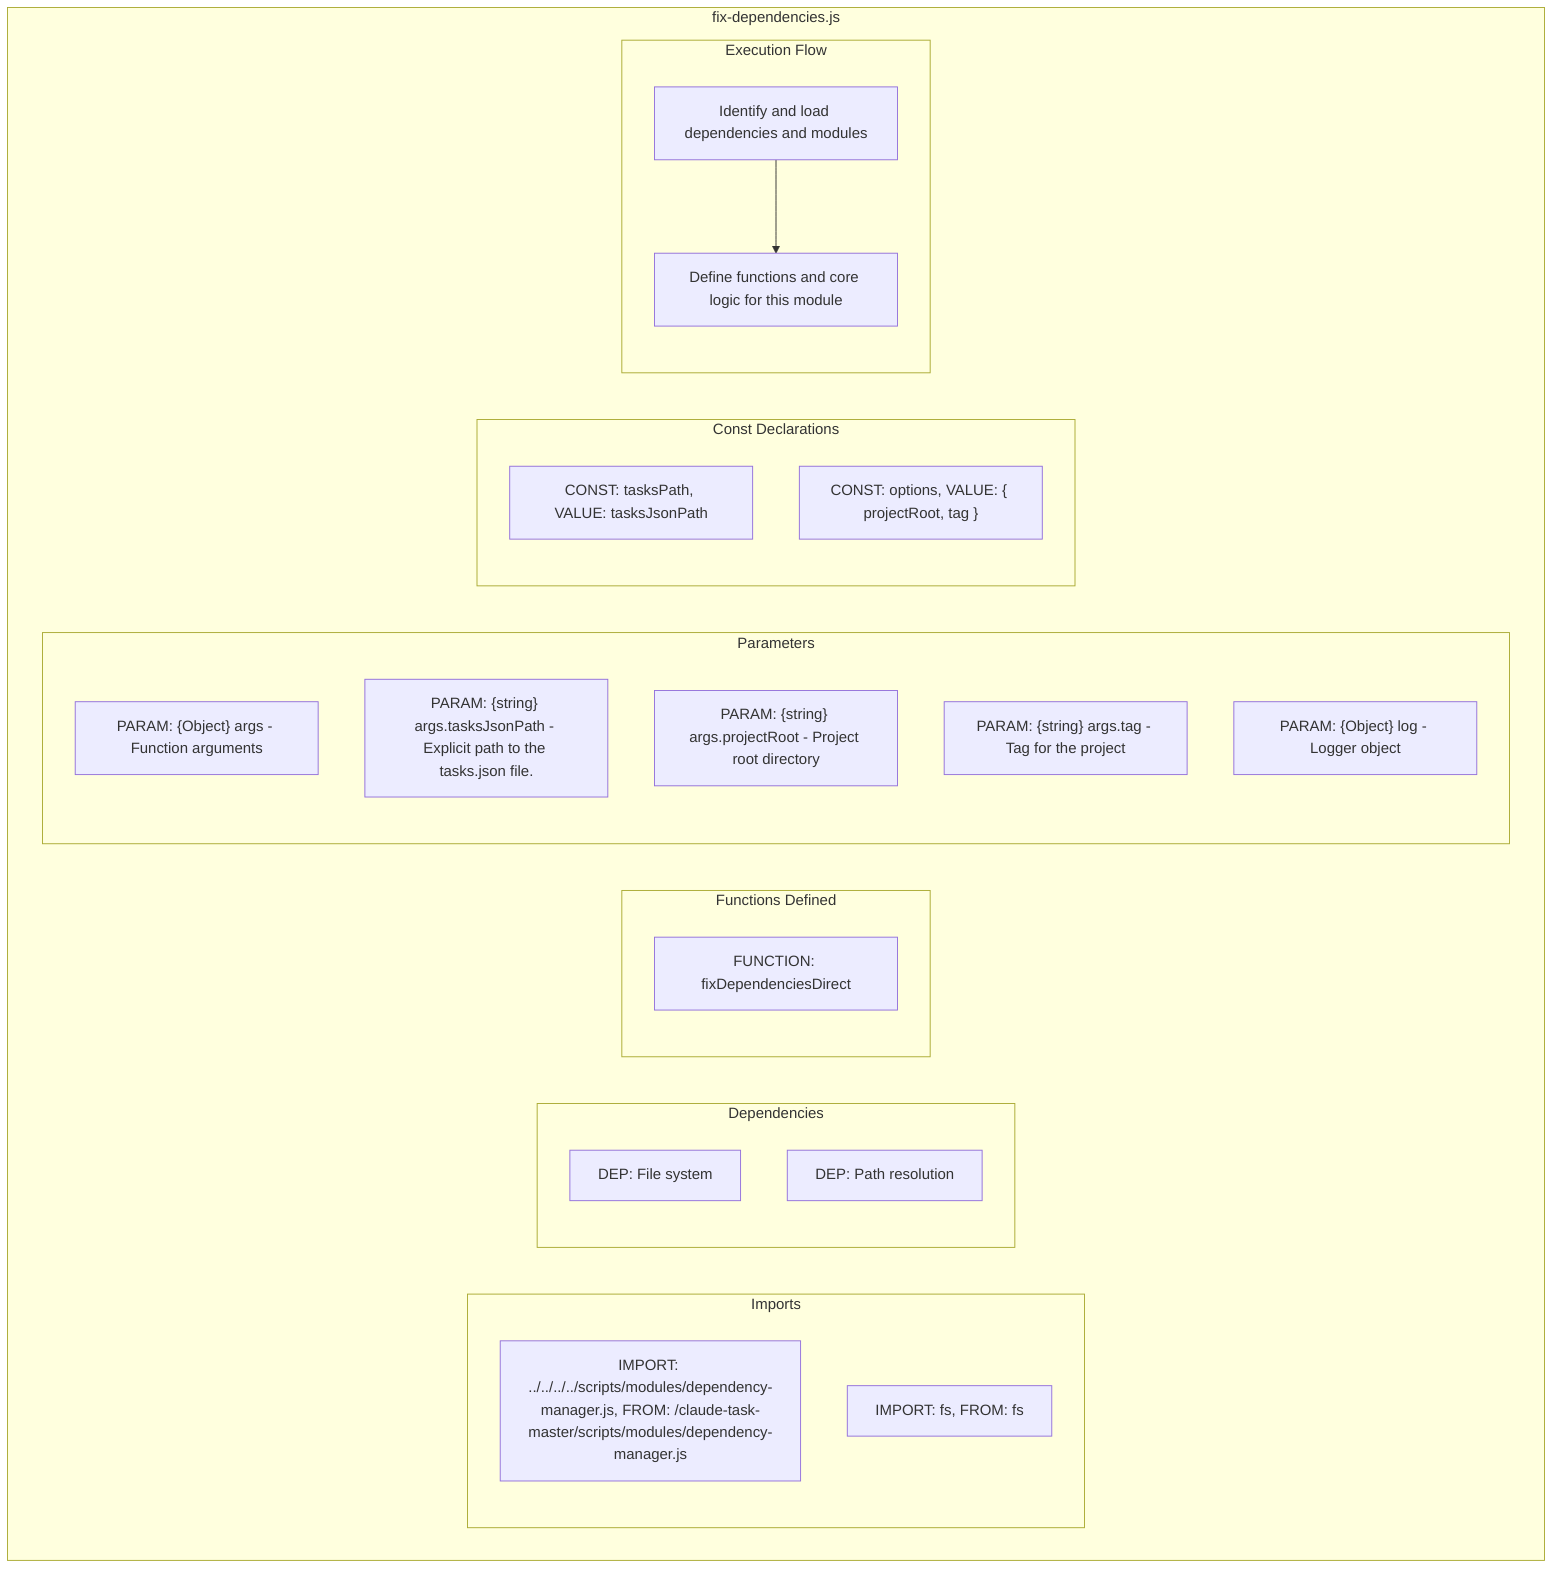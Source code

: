 flowchart TB
    subgraph Imports["Imports"]
        I1["IMPORT: ../../../../scripts/modules/dependency-manager.js, FROM: /claude-task-master/scripts/modules/dependency-manager.js"]
        I2["IMPORT: fs, FROM: fs"]
    end
    subgraph Dependencies["Dependencies"]
        D1["DEP: File system"]
        D2["DEP: Path resolution"]
    end
    subgraph FunctionsDefined["Functions Defined"]
        FU1["FUNCTION: fixDependenciesDirect"]
    end
    subgraph Parameters["Parameters"]
        P1["PARAM: {Object} args - Function arguments"]
        P2["PARAM: {string} args.tasksJsonPath - Explicit path to the tasks.json file."]
        P3["PARAM: {string} args.projectRoot - Project root directory"]
        P4["PARAM: {string} args.tag - Tag for the project"]
        P5["PARAM: {Object} log - Logger object"]
    end
    subgraph Constants["Const Declarations"]
        C1["CONST: tasksPath, VALUE: tasksJsonPath"]
        C2["CONST: options, VALUE: { projectRoot, tag }"]
    end
    subgraph ExecutionFlow["Execution Flow"]
        FL1["Identify and load dependencies and modules"]
        FL2["Define functions and core logic for this module"]
    end
    subgraph FileName["fix-dependencies.js"]
        Imports
        Dependencies
        FunctionsDefined
        Parameters
        Constants
        ExecutionFlow
    end
    FL1 --> FL2
